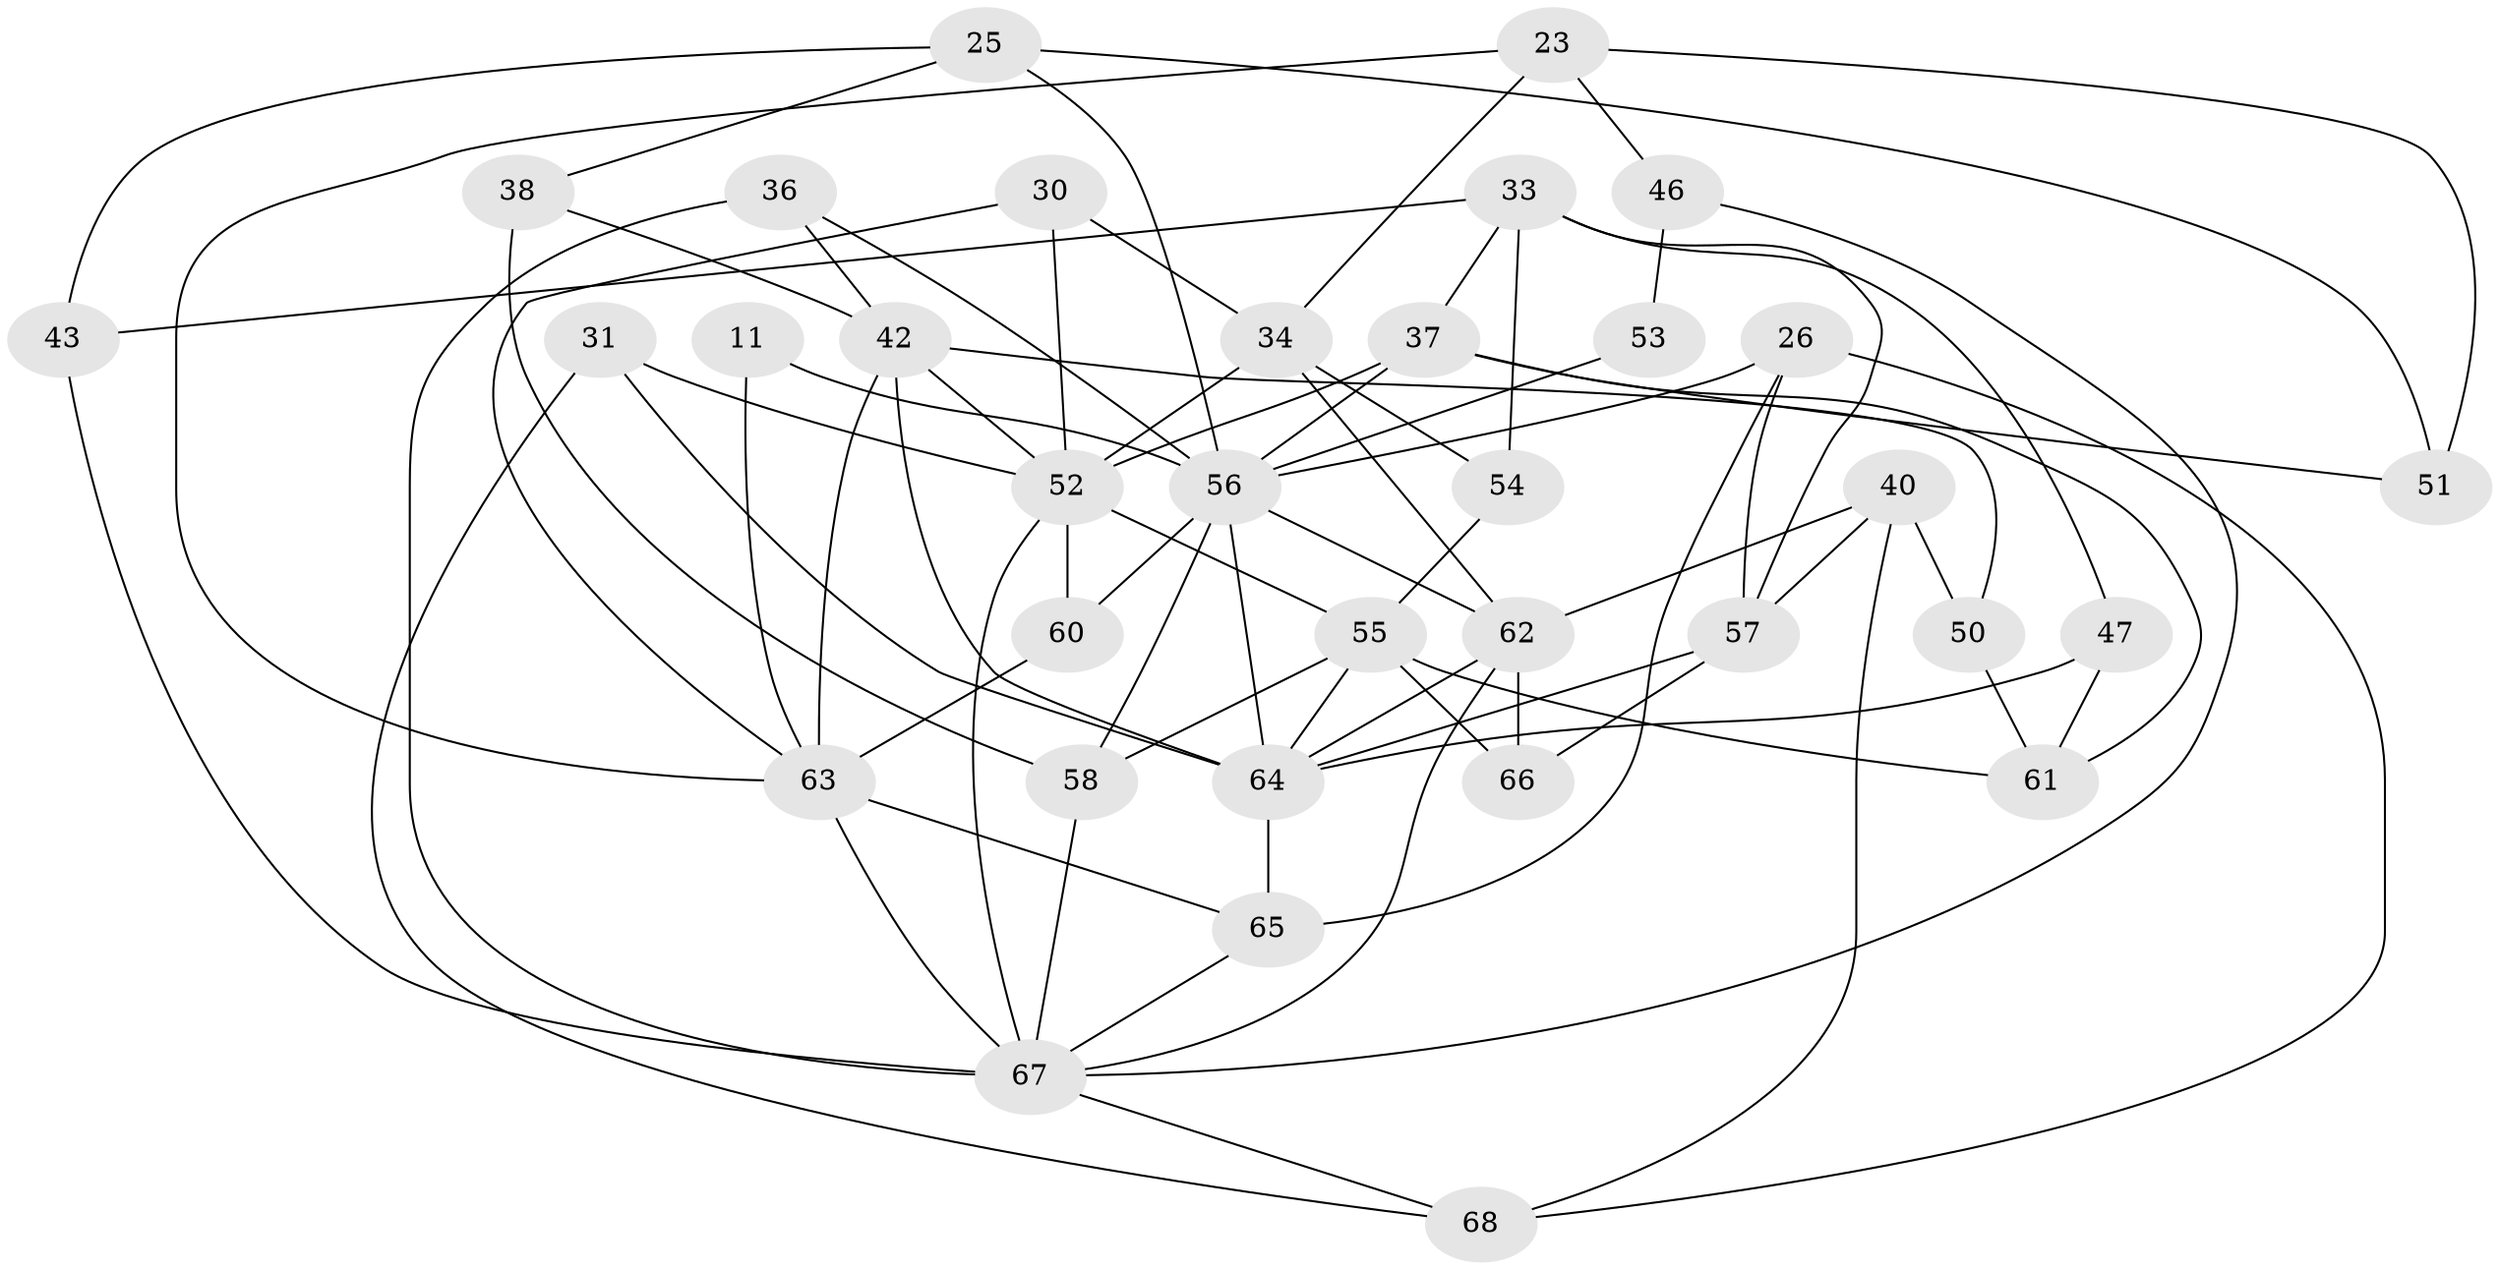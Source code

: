 // original degree distribution, {4: 1.0}
// Generated by graph-tools (version 1.1) at 2025/58/03/09/25 04:58:05]
// undirected, 34 vertices, 76 edges
graph export_dot {
graph [start="1"]
  node [color=gray90,style=filled];
  11;
  23;
  25 [super="+20"];
  26;
  30;
  31;
  33 [super="+24"];
  34 [super="+19"];
  36;
  37 [super="+18"];
  38;
  40 [super="+29"];
  42 [super="+13"];
  43;
  46;
  47;
  50;
  51;
  52 [super="+32"];
  53 [super="+1"];
  54;
  55 [super="+45"];
  56 [super="+9+44+49"];
  57 [super="+17"];
  58 [super="+10"];
  60 [super="+59"];
  61;
  62 [super="+22"];
  63 [super="+41"];
  64 [super="+2+28+14"];
  65 [super="+15"];
  66;
  67 [super="+35+48"];
  68 [super="+27"];
  11 -- 56 [weight=3];
  11 -- 63;
  23 -- 34;
  23 -- 46;
  23 -- 51;
  23 -- 63;
  25 -- 43 [weight=2];
  25 -- 51 [weight=2];
  25 -- 38;
  25 -- 56;
  26 -- 65;
  26 -- 57;
  26 -- 68;
  26 -- 56;
  30 -- 34 [weight=2];
  30 -- 63;
  30 -- 52;
  31 -- 64 [weight=2];
  31 -- 68;
  31 -- 52;
  33 -- 54 [weight=2];
  33 -- 43;
  33 -- 57;
  33 -- 37;
  33 -- 47;
  34 -- 54;
  34 -- 52;
  34 -- 62;
  36 -- 42;
  36 -- 56;
  36 -- 67 [weight=2];
  37 -- 51;
  37 -- 56 [weight=2];
  37 -- 61;
  37 -- 52;
  38 -- 58 [weight=2];
  38 -- 42;
  40 -- 68 [weight=2];
  40 -- 57;
  40 -- 50 [weight=2];
  40 -- 62;
  42 -- 50;
  42 -- 64;
  42 -- 52;
  42 -- 63;
  43 -- 67;
  46 -- 53 [weight=2];
  46 -- 67;
  47 -- 61;
  47 -- 64 [weight=2];
  50 -- 61;
  52 -- 67 [weight=2];
  52 -- 60 [weight=2];
  52 -- 55;
  53 -- 56 [weight=4];
  54 -- 55;
  55 -- 66;
  55 -- 61;
  55 -- 64;
  55 -- 58;
  56 -- 64;
  56 -- 58 [weight=2];
  56 -- 60 [weight=2];
  56 -- 62;
  57 -- 66 [weight=2];
  57 -- 64;
  58 -- 67;
  60 -- 63 [weight=2];
  62 -- 64;
  62 -- 66;
  62 -- 67;
  63 -- 65;
  63 -- 67;
  64 -- 65 [weight=3];
  65 -- 67;
  67 -- 68 [weight=2];
}
